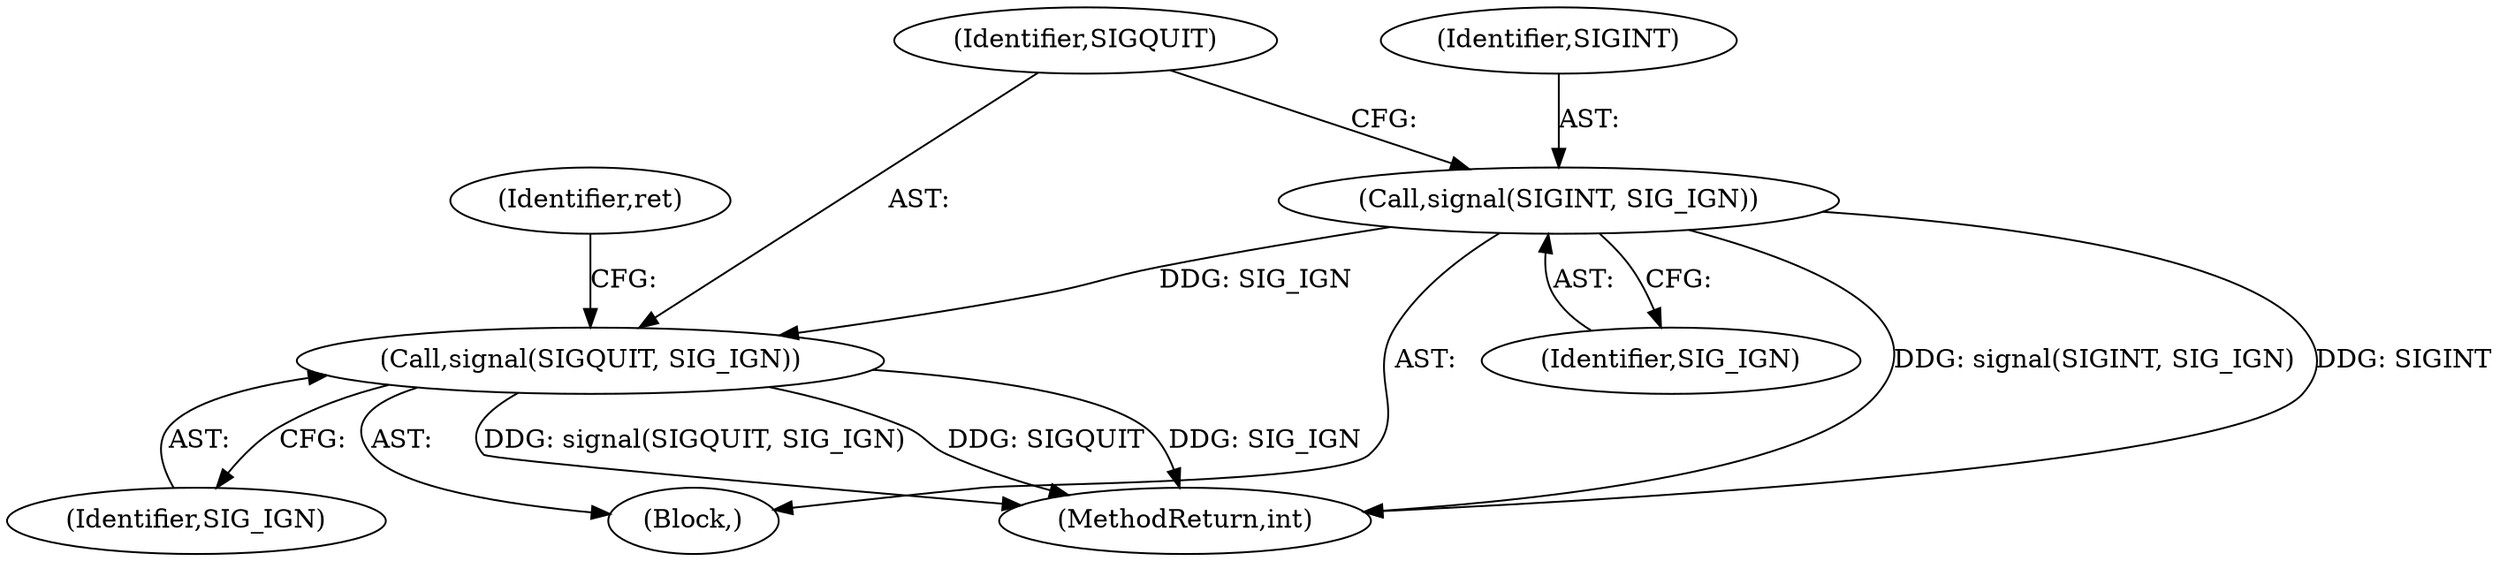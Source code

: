 digraph "0_lxc_5c3fcae78b63ac9dd56e36075903921bd9461f9e_0@API" {
"1000373" [label="(Call,signal(SIGINT, SIG_IGN))"];
"1000376" [label="(Call,signal(SIGQUIT, SIG_IGN))"];
"1000373" [label="(Call,signal(SIGINT, SIG_IGN))"];
"1000375" [label="(Identifier,SIG_IGN)"];
"1000378" [label="(Identifier,SIG_IGN)"];
"1000376" [label="(Call,signal(SIGQUIT, SIG_IGN))"];
"1000377" [label="(Identifier,SIGQUIT)"];
"1000372" [label="(Block,)"];
"1000380" [label="(Identifier,ret)"];
"1000374" [label="(Identifier,SIGINT)"];
"1000658" [label="(MethodReturn,int)"];
"1000373" -> "1000372"  [label="AST: "];
"1000373" -> "1000375"  [label="CFG: "];
"1000374" -> "1000373"  [label="AST: "];
"1000375" -> "1000373"  [label="AST: "];
"1000377" -> "1000373"  [label="CFG: "];
"1000373" -> "1000658"  [label="DDG: signal(SIGINT, SIG_IGN)"];
"1000373" -> "1000658"  [label="DDG: SIGINT"];
"1000373" -> "1000376"  [label="DDG: SIG_IGN"];
"1000376" -> "1000372"  [label="AST: "];
"1000376" -> "1000378"  [label="CFG: "];
"1000377" -> "1000376"  [label="AST: "];
"1000378" -> "1000376"  [label="AST: "];
"1000380" -> "1000376"  [label="CFG: "];
"1000376" -> "1000658"  [label="DDG: signal(SIGQUIT, SIG_IGN)"];
"1000376" -> "1000658"  [label="DDG: SIGQUIT"];
"1000376" -> "1000658"  [label="DDG: SIG_IGN"];
}
